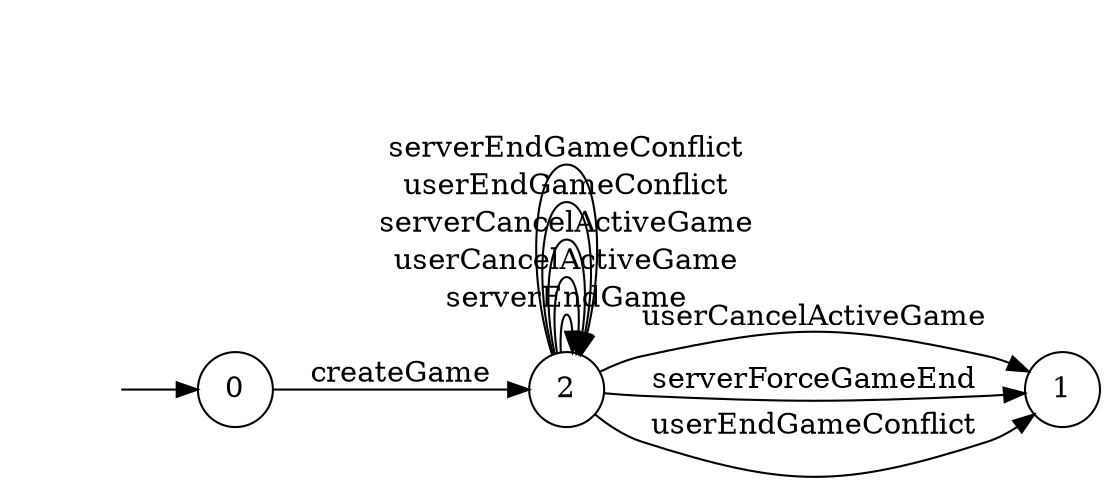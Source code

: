 digraph "/home/liuye/Project/InvConPlus/Dapp-Automata-data/result/model/0xeb6f4ec38a347110941e86e691c2ca03e271df3b/GameChannel/FSM-1" {
	graph [rankdir=LR]
	"" [label="" shape=plaintext]
	1 [label=1 shape=circle]
	0 [label=0 shape=circle]
	2 [label=2 shape=circle]
	"" -> 0 [label=""]
	0 -> 2 [label=createGame]
	2 -> 2 [label=serverEndGame]
	2 -> 1 [label=userCancelActiveGame]
	2 -> 2 [label=userCancelActiveGame]
	2 -> 2 [label=serverCancelActiveGame]
	2 -> 1 [label=serverForceGameEnd]
	2 -> 1 [label=userEndGameConflict]
	2 -> 2 [label=userEndGameConflict]
	2 -> 2 [label=serverEndGameConflict]
}
